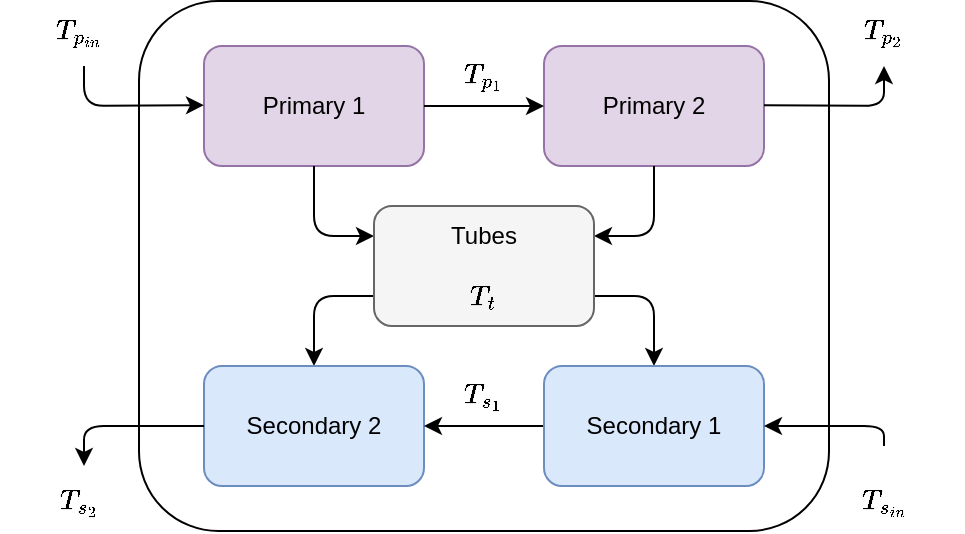 <mxfile version="28.1.2">
  <diagram name="Page-1" id="B5W1eFqwuF4CL2SzeGby">
    <mxGraphModel dx="983" dy="519" grid="1" gridSize="10" guides="1" tooltips="1" connect="1" arrows="1" fold="1" page="1" pageScale="1" pageWidth="850" pageHeight="1100" math="1" shadow="0">
      <root>
        <mxCell id="0" />
        <mxCell id="1" parent="0" />
        <mxCell id="6QSVOjYzL0reKb_0ZMVI-22" value="" style="rounded=1;whiteSpace=wrap;html=1;" parent="1" vertex="1">
          <mxGeometry x="247.5" y="217.5" width="345" height="265" as="geometry" />
        </mxCell>
        <mxCell id="6QSVOjYzL0reKb_0ZMVI-12" value="" style="rounded=1;whiteSpace=wrap;html=1;fillColor=#e1d5e7;strokeColor=#9673a6;" parent="1" vertex="1">
          <mxGeometry x="280" y="240" width="110" height="60" as="geometry" />
        </mxCell>
        <mxCell id="6QSVOjYzL0reKb_0ZMVI-13" value="Primary 1" style="text;html=1;align=center;verticalAlign=middle;whiteSpace=wrap;rounded=0;" parent="1" vertex="1">
          <mxGeometry x="305" y="255" width="60" height="30" as="geometry" />
        </mxCell>
        <mxCell id="6QSVOjYzL0reKb_0ZMVI-14" value="" style="rounded=1;whiteSpace=wrap;html=1;fillColor=#e1d5e7;strokeColor=#9673a6;" parent="1" vertex="1">
          <mxGeometry x="450" y="240" width="110" height="60" as="geometry" />
        </mxCell>
        <mxCell id="6QSVOjYzL0reKb_0ZMVI-15" value="Primary 2" style="text;html=1;align=center;verticalAlign=middle;whiteSpace=wrap;rounded=0;" parent="1" vertex="1">
          <mxGeometry x="475" y="255" width="60" height="30" as="geometry" />
        </mxCell>
        <mxCell id="6QSVOjYzL0reKb_0ZMVI-25" style="edgeStyle=orthogonalEdgeStyle;rounded=1;orthogonalLoop=1;jettySize=auto;html=1;exitX=0;exitY=0.75;exitDx=0;exitDy=0;entryX=0.5;entryY=0;entryDx=0;entryDy=0;curved=0;endArrow=classic;endFill=1;" parent="1" source="6QSVOjYzL0reKb_0ZMVI-16" target="6QSVOjYzL0reKb_0ZMVI-18" edge="1">
          <mxGeometry relative="1" as="geometry" />
        </mxCell>
        <mxCell id="6QSVOjYzL0reKb_0ZMVI-26" style="edgeStyle=orthogonalEdgeStyle;shape=connector;curved=0;rounded=1;orthogonalLoop=1;jettySize=auto;html=1;exitX=0;exitY=0.25;exitDx=0;exitDy=0;entryX=0.5;entryY=1;entryDx=0;entryDy=0;strokeColor=default;align=center;verticalAlign=middle;fontFamily=Helvetica;fontSize=11;fontColor=default;labelBackgroundColor=default;endArrow=none;endFill=0;startArrow=classic;startFill=1;" parent="1" source="6QSVOjYzL0reKb_0ZMVI-16" target="6QSVOjYzL0reKb_0ZMVI-12" edge="1">
          <mxGeometry relative="1" as="geometry" />
        </mxCell>
        <mxCell id="6QSVOjYzL0reKb_0ZMVI-27" style="edgeStyle=orthogonalEdgeStyle;shape=connector;curved=0;rounded=1;orthogonalLoop=1;jettySize=auto;html=1;exitX=1;exitY=0.25;exitDx=0;exitDy=0;entryX=0.5;entryY=1;entryDx=0;entryDy=0;strokeColor=default;align=center;verticalAlign=middle;fontFamily=Helvetica;fontSize=11;fontColor=default;labelBackgroundColor=default;endArrow=none;startArrow=classic;startFill=1;endFill=0;" parent="1" source="6QSVOjYzL0reKb_0ZMVI-16" target="6QSVOjYzL0reKb_0ZMVI-14" edge="1">
          <mxGeometry relative="1" as="geometry" />
        </mxCell>
        <mxCell id="6QSVOjYzL0reKb_0ZMVI-28" style="edgeStyle=orthogonalEdgeStyle;shape=connector;curved=0;rounded=1;orthogonalLoop=1;jettySize=auto;html=1;exitX=1;exitY=0.75;exitDx=0;exitDy=0;entryX=0.5;entryY=0;entryDx=0;entryDy=0;strokeColor=default;align=center;verticalAlign=middle;fontFamily=Helvetica;fontSize=11;fontColor=default;labelBackgroundColor=default;endArrow=classic;endFill=1;" parent="1" source="6QSVOjYzL0reKb_0ZMVI-16" target="6QSVOjYzL0reKb_0ZMVI-20" edge="1">
          <mxGeometry relative="1" as="geometry" />
        </mxCell>
        <mxCell id="6QSVOjYzL0reKb_0ZMVI-16" value="" style="rounded=1;whiteSpace=wrap;html=1;fillColor=#f5f5f5;strokeColor=#666666;fontColor=#333333;" parent="1" vertex="1">
          <mxGeometry x="365" y="320" width="110" height="60" as="geometry" />
        </mxCell>
        <mxCell id="6QSVOjYzL0reKb_0ZMVI-17" value="Tubes" style="text;html=1;align=center;verticalAlign=middle;whiteSpace=wrap;rounded=0;" parent="1" vertex="1">
          <mxGeometry x="390" y="320" width="60" height="30" as="geometry" />
        </mxCell>
        <mxCell id="6QSVOjYzL0reKb_0ZMVI-18" value="" style="rounded=1;whiteSpace=wrap;html=1;fillColor=#dae8fc;strokeColor=#6c8ebf;" parent="1" vertex="1">
          <mxGeometry x="280" y="400" width="110" height="60" as="geometry" />
        </mxCell>
        <mxCell id="6QSVOjYzL0reKb_0ZMVI-19" value="Secondary 2" style="text;html=1;align=center;verticalAlign=middle;whiteSpace=wrap;rounded=0;" parent="1" vertex="1">
          <mxGeometry x="300" y="415" width="70" height="30" as="geometry" />
        </mxCell>
        <mxCell id="6QSVOjYzL0reKb_0ZMVI-24" style="edgeStyle=orthogonalEdgeStyle;rounded=0;orthogonalLoop=1;jettySize=auto;html=1;exitX=0;exitY=0.5;exitDx=0;exitDy=0;entryX=1;entryY=0.5;entryDx=0;entryDy=0;" parent="1" source="6QSVOjYzL0reKb_0ZMVI-20" target="6QSVOjYzL0reKb_0ZMVI-18" edge="1">
          <mxGeometry relative="1" as="geometry" />
        </mxCell>
        <mxCell id="6QSVOjYzL0reKb_0ZMVI-20" value="" style="rounded=1;whiteSpace=wrap;html=1;fillColor=#dae8fc;strokeColor=#6c8ebf;" parent="1" vertex="1">
          <mxGeometry x="450" y="400" width="110" height="60" as="geometry" />
        </mxCell>
        <mxCell id="6QSVOjYzL0reKb_0ZMVI-23" value="" style="endArrow=classic;html=1;rounded=0;exitX=1;exitY=0.5;exitDx=0;exitDy=0;" parent="1" source="6QSVOjYzL0reKb_0ZMVI-12" target="6QSVOjYzL0reKb_0ZMVI-14" edge="1">
          <mxGeometry width="50" height="50" relative="1" as="geometry">
            <mxPoint x="370" y="350" as="sourcePoint" />
            <mxPoint x="420" y="300" as="targetPoint" />
          </mxGeometry>
        </mxCell>
        <mxCell id="6QSVOjYzL0reKb_0ZMVI-31" value="" style="endArrow=classic;html=1;rounded=1;exitX=1;exitY=0.5;exitDx=0;exitDy=0;curved=0;" parent="1" edge="1">
          <mxGeometry width="50" height="50" relative="1" as="geometry">
            <mxPoint x="560" y="269.6" as="sourcePoint" />
            <mxPoint x="620" y="250" as="targetPoint" />
            <Array as="points">
              <mxPoint x="620" y="270" />
            </Array>
          </mxGeometry>
        </mxCell>
        <mxCell id="6QSVOjYzL0reKb_0ZMVI-32" value="" style="endArrow=classic;html=1;rounded=1;curved=0;" parent="1" edge="1">
          <mxGeometry width="50" height="50" relative="1" as="geometry">
            <mxPoint x="220" y="250" as="sourcePoint" />
            <mxPoint x="280" y="269.6" as="targetPoint" />
            <Array as="points">
              <mxPoint x="220" y="270" />
            </Array>
          </mxGeometry>
        </mxCell>
        <mxCell id="6QSVOjYzL0reKb_0ZMVI-35" value="$$T_{p_{in}}$$" style="text;html=1;align=center;verticalAlign=middle;whiteSpace=wrap;rounded=0;" parent="1" vertex="1">
          <mxGeometry x="187.5" y="217.5" width="60" height="30" as="geometry" />
        </mxCell>
        <mxCell id="6QSVOjYzL0reKb_0ZMVI-36" value="$$T_t$$" style="text;html=1;align=center;verticalAlign=middle;whiteSpace=wrap;rounded=0;" parent="1" vertex="1">
          <mxGeometry x="390" y="350" width="60" height="30" as="geometry" />
        </mxCell>
        <mxCell id="6QSVOjYzL0reKb_0ZMVI-37" value="$$T_{p_2}$$" style="text;html=1;align=center;verticalAlign=middle;whiteSpace=wrap;rounded=0;" parent="1" vertex="1">
          <mxGeometry x="590" y="217.5" width="60" height="30" as="geometry" />
        </mxCell>
        <mxCell id="6QSVOjYzL0reKb_0ZMVI-38" value="$$T_{p_1}$$" style="text;html=1;align=center;verticalAlign=middle;whiteSpace=wrap;rounded=0;" parent="1" vertex="1">
          <mxGeometry x="390" y="240" width="60" height="30" as="geometry" />
        </mxCell>
        <mxCell id="6QSVOjYzL0reKb_0ZMVI-39" value="$$T_{s_1}$$" style="text;html=1;align=center;verticalAlign=middle;whiteSpace=wrap;rounded=0;" parent="1" vertex="1">
          <mxGeometry x="390" y="400" width="60" height="30" as="geometry" />
        </mxCell>
        <mxCell id="6QSVOjYzL0reKb_0ZMVI-40" value="" style="endArrow=classic;html=1;rounded=1;entryX=1;entryY=0.5;entryDx=0;entryDy=0;curved=0;" parent="1" target="6QSVOjYzL0reKb_0ZMVI-20" edge="1">
          <mxGeometry width="50" height="50" relative="1" as="geometry">
            <mxPoint x="620" y="440" as="sourcePoint" />
            <mxPoint x="660" y="520" as="targetPoint" />
            <Array as="points">
              <mxPoint x="620" y="430" />
            </Array>
          </mxGeometry>
        </mxCell>
        <mxCell id="6QSVOjYzL0reKb_0ZMVI-41" value="" style="endArrow=classic;html=1;rounded=1;exitX=0;exitY=0.5;exitDx=0;exitDy=0;curved=0;" parent="1" source="6QSVOjYzL0reKb_0ZMVI-18" edge="1">
          <mxGeometry width="50" height="50" relative="1" as="geometry">
            <mxPoint x="160" y="520" as="sourcePoint" />
            <mxPoint x="220" y="450" as="targetPoint" />
            <Array as="points">
              <mxPoint x="220" y="430" />
            </Array>
          </mxGeometry>
        </mxCell>
        <mxCell id="6QSVOjYzL0reKb_0ZMVI-42" value="$$T_{s_{in}}$$" style="text;html=1;align=center;verticalAlign=middle;whiteSpace=wrap;rounded=0;" parent="1" vertex="1">
          <mxGeometry x="590" y="452.5" width="60" height="30" as="geometry" />
        </mxCell>
        <mxCell id="6QSVOjYzL0reKb_0ZMVI-43" value="$$T_{s_{2}}$$" style="text;html=1;align=center;verticalAlign=middle;whiteSpace=wrap;rounded=0;" parent="1" vertex="1">
          <mxGeometry x="187.5" y="452.5" width="60" height="30" as="geometry" />
        </mxCell>
        <mxCell id="6QSVOjYzL0reKb_0ZMVI-44" value="Secondary 1" style="text;html=1;align=center;verticalAlign=middle;whiteSpace=wrap;rounded=0;" parent="1" vertex="1">
          <mxGeometry x="470" y="415" width="70" height="30" as="geometry" />
        </mxCell>
      </root>
    </mxGraphModel>
  </diagram>
</mxfile>
